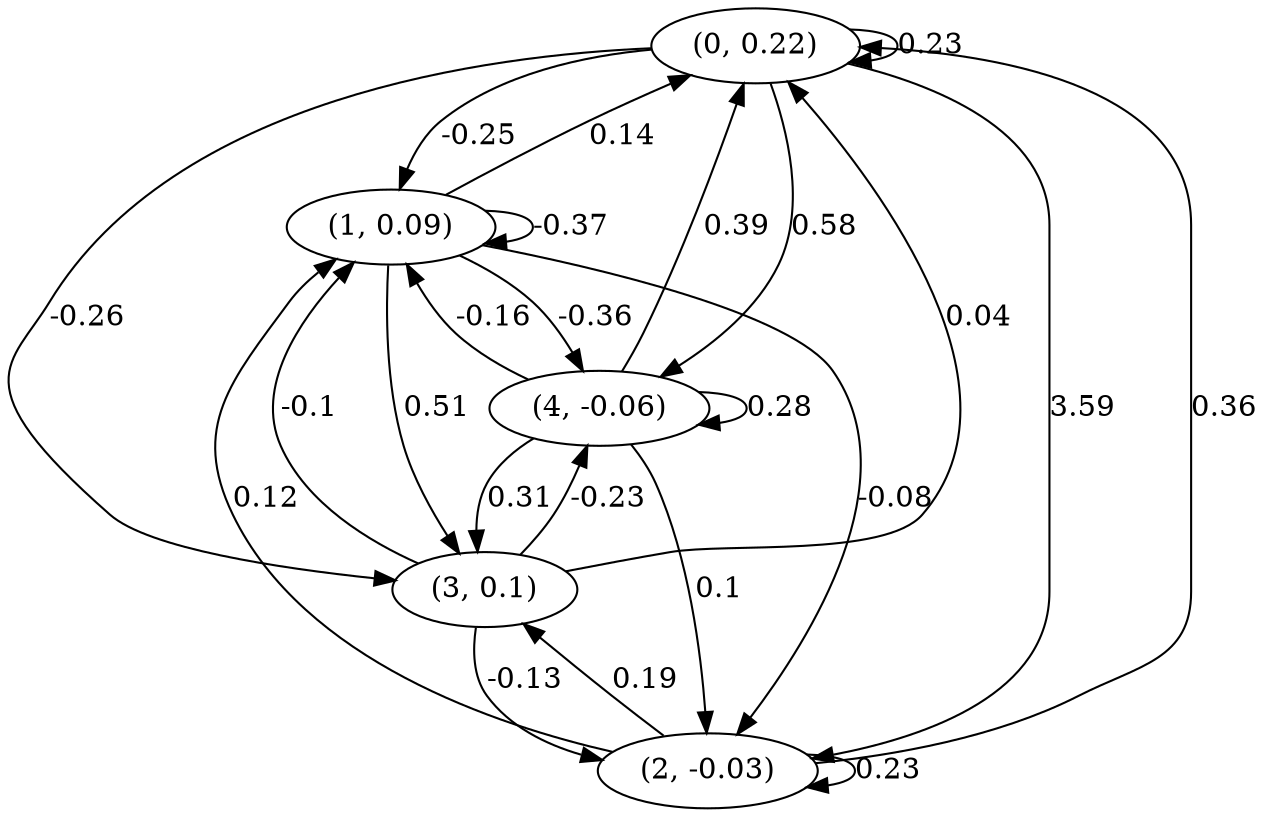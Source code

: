 digraph {
    0 [ label = "(0, 0.22)" ]
    1 [ label = "(1, 0.09)" ]
    2 [ label = "(2, -0.03)" ]
    3 [ label = "(3, 0.1)" ]
    4 [ label = "(4, -0.06)" ]
    0 -> 0 [ label = "0.23" ]
    1 -> 1 [ label = "-0.37" ]
    2 -> 2 [ label = "0.23" ]
    4 -> 4 [ label = "0.28" ]
    1 -> 0 [ label = "0.14" ]
    2 -> 0 [ label = "0.36" ]
    3 -> 0 [ label = "0.04" ]
    4 -> 0 [ label = "0.39" ]
    0 -> 1 [ label = "-0.25" ]
    2 -> 1 [ label = "0.12" ]
    3 -> 1 [ label = "-0.1" ]
    4 -> 1 [ label = "-0.16" ]
    0 -> 2 [ label = "3.59" ]
    1 -> 2 [ label = "-0.08" ]
    3 -> 2 [ label = "-0.13" ]
    4 -> 2 [ label = "0.1" ]
    0 -> 3 [ label = "-0.26" ]
    1 -> 3 [ label = "0.51" ]
    2 -> 3 [ label = "0.19" ]
    4 -> 3 [ label = "0.31" ]
    0 -> 4 [ label = "0.58" ]
    1 -> 4 [ label = "-0.36" ]
    3 -> 4 [ label = "-0.23" ]
}

